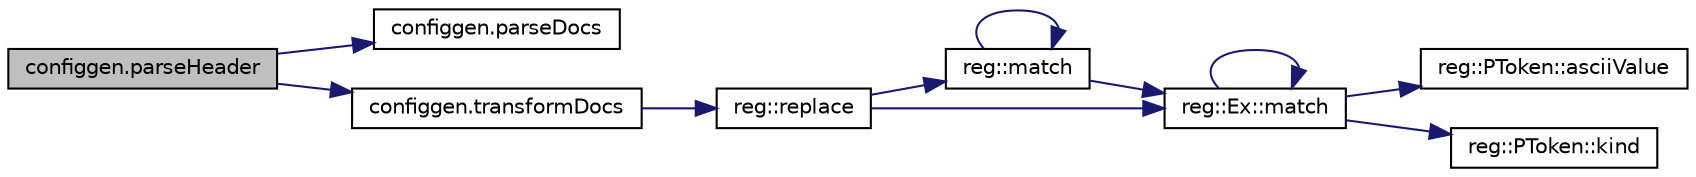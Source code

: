 digraph "configgen.parseHeader"
{
 // LATEX_PDF_SIZE
  edge [fontname="Helvetica",fontsize="10",labelfontname="Helvetica",labelfontsize="10"];
  node [fontname="Helvetica",fontsize="10",shape=record];
  rankdir="LR";
  Node1 [label="configgen.parseHeader",height=0.2,width=0.4,color="black", fillcolor="grey75", style="filled", fontcolor="black",tooltip=" "];
  Node1 -> Node2 [color="midnightblue",fontsize="10",style="solid",fontname="Helvetica"];
  Node2 [label="configgen.parseDocs",height=0.2,width=0.4,color="black", fillcolor="white", style="filled",URL="$namespaceconfiggen.html#a4e29fa959659f5553d5607d34bfda454",tooltip=" "];
  Node1 -> Node3 [color="midnightblue",fontsize="10",style="solid",fontname="Helvetica"];
  Node3 [label="configgen.transformDocs",height=0.2,width=0.4,color="black", fillcolor="white", style="filled",URL="$namespaceconfiggen.html#a1aa384729104723427a5c2afe66ab0b2",tooltip=" "];
  Node3 -> Node4 [color="midnightblue",fontsize="10",style="solid",fontname="Helvetica"];
  Node4 [label="reg::replace",height=0.2,width=0.4,color="black", fillcolor="white", style="filled",URL="$namespacereg.html#a5f59e75927731a22be2be5e4d91075b1",tooltip=" "];
  Node4 -> Node5 [color="midnightblue",fontsize="10",style="solid",fontname="Helvetica"];
  Node5 [label="reg::match",height=0.2,width=0.4,color="black", fillcolor="white", style="filled",URL="$namespacereg.html#a1a29dcc7e2ccf462503adc5d496881ae",tooltip=" "];
  Node5 -> Node5 [color="midnightblue",fontsize="10",style="solid",fontname="Helvetica"];
  Node5 -> Node6 [color="midnightblue",fontsize="10",style="solid",fontname="Helvetica"];
  Node6 [label="reg::Ex::match",height=0.2,width=0.4,color="black", fillcolor="white", style="filled",URL="$classreg_1_1Ex.html#a9fc6293038a87e8995a13c0fdfd11499",tooltip=" "];
  Node6 -> Node7 [color="midnightblue",fontsize="10",style="solid",fontname="Helvetica"];
  Node7 [label="reg::PToken::asciiValue",height=0.2,width=0.4,color="black", fillcolor="white", style="filled",URL="$classreg_1_1PToken.html#a34589c92a4e8ff59eb14c5536e760929",tooltip=" "];
  Node6 -> Node8 [color="midnightblue",fontsize="10",style="solid",fontname="Helvetica"];
  Node8 [label="reg::PToken::kind",height=0.2,width=0.4,color="black", fillcolor="white", style="filled",URL="$classreg_1_1PToken.html#a5b947291aff91a346d6526074989a9fa",tooltip=" "];
  Node6 -> Node6 [color="midnightblue",fontsize="10",style="solid",fontname="Helvetica"];
  Node4 -> Node6 [color="midnightblue",fontsize="10",style="solid",fontname="Helvetica"];
}
